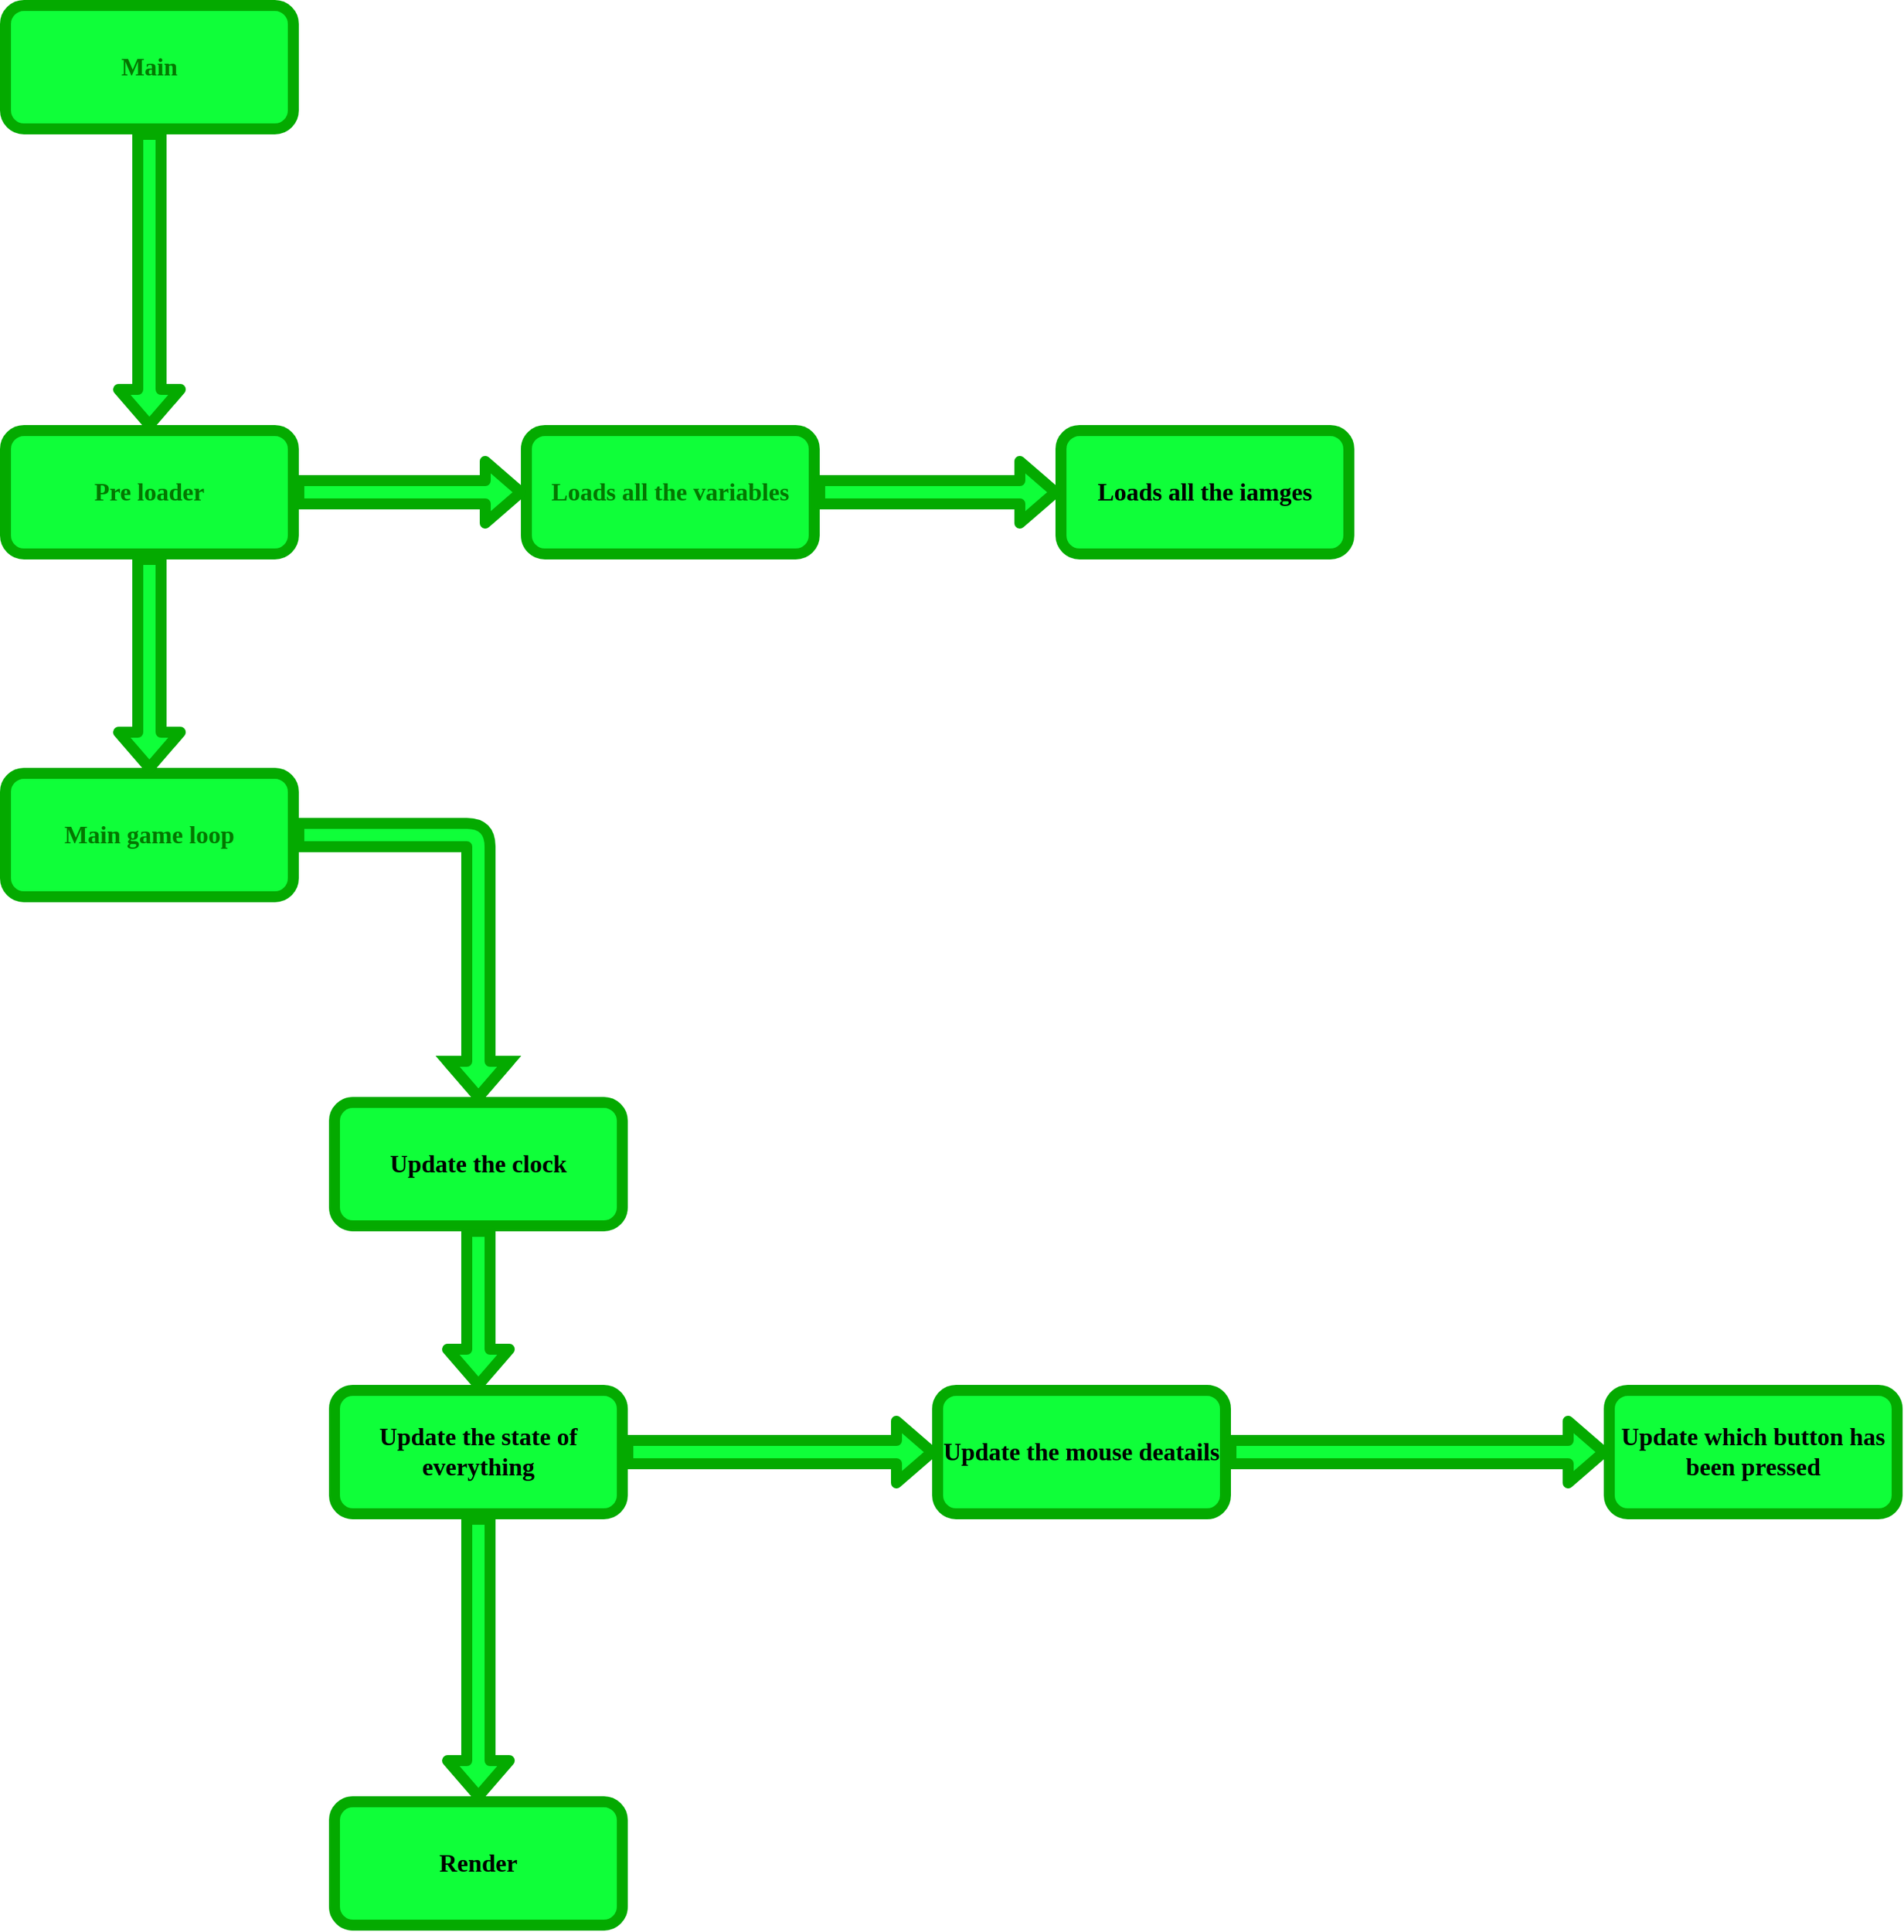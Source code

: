<mxfile>
    <diagram id="Zv4zjKfb6yxyolBKpF5p" name="Page-1">
        <mxGraphModel dx="632" dy="954" grid="1" gridSize="10" guides="1" tooltips="1" connect="1" arrows="1" fold="1" page="0" pageScale="1" pageWidth="850" pageHeight="1100" math="0" shadow="0">
            <root>
                <mxCell id="0"/>
                <mxCell id="1" parent="0"/>
                <mxCell id="2" value="&lt;b&gt;&lt;font style=&quot;font-size: 18px; color: rgb(4, 119, 0);&quot; face=&quot;Times New Roman&quot;&gt;Main game loop&lt;/font&gt;&lt;/b&gt;" style="rounded=1;whiteSpace=wrap;html=1;strokeWidth=8;strokeColor=#04AA00;fillColor=#0FFF39;" parent="1" vertex="1">
                    <mxGeometry x="430" y="390" width="210" height="90" as="geometry"/>
                </mxCell>
                <mxCell id="3" value="" style="shape=flexArrow;endArrow=classic;html=1;rounded=1;strokeColor=#04AA00;strokeWidth=8;align=center;verticalAlign=middle;fontFamily=Helvetica;fontSize=12;fontColor=default;fillColor=#0FFF39;exitX=1;exitY=0.5;exitDx=0;exitDy=0;entryX=0.5;entryY=0;entryDx=0;entryDy=0;" parent="1" source="2" target="10" edge="1">
                    <mxGeometry width="50" height="50" relative="1" as="geometry">
                        <mxPoint x="660" y="510" as="sourcePoint"/>
                        <mxPoint x="780" y="630" as="targetPoint"/>
                        <Array as="points">
                            <mxPoint x="775" y="435"/>
                        </Array>
                    </mxGeometry>
                </mxCell>
                <mxCell id="4" value="&lt;b&gt;&lt;font style=&quot;font-size: 18px; color: rgb(4, 119, 0);&quot; face=&quot;Times New Roman&quot;&gt;Pre loader&lt;/font&gt;&lt;/b&gt;" style="rounded=1;whiteSpace=wrap;html=1;strokeWidth=8;strokeColor=#04AA00;fillColor=#0FFF39;" parent="1" vertex="1">
                    <mxGeometry x="430" y="140" width="210" height="90" as="geometry"/>
                </mxCell>
                <mxCell id="5" value="" style="shape=flexArrow;endArrow=classic;html=1;rounded=1;strokeColor=#04AA00;strokeWidth=8;align=center;verticalAlign=middle;fontFamily=Helvetica;fontSize=12;fontColor=default;fillColor=#0FFF39;exitX=0.5;exitY=1;exitDx=0;exitDy=0;" parent="1" source="4" target="2" edge="1">
                    <mxGeometry width="50" height="50" relative="1" as="geometry">
                        <mxPoint x="550" y="400" as="sourcePoint"/>
                        <mxPoint x="600" y="350" as="targetPoint"/>
                    </mxGeometry>
                </mxCell>
                <mxCell id="6" value="&lt;font face=&quot;Times New Roman&quot; color=&quot;#047700&quot;&gt;&lt;span style=&quot;font-size: 18px;&quot;&gt;&lt;b&gt;Loads all the variables&lt;/b&gt;&lt;/span&gt;&lt;/font&gt;" style="rounded=1;whiteSpace=wrap;html=1;strokeWidth=8;strokeColor=#04AA00;fillColor=#0FFF39;" parent="1" vertex="1">
                    <mxGeometry x="810" y="140" width="210" height="90" as="geometry"/>
                </mxCell>
                <mxCell id="7" value="" style="shape=flexArrow;endArrow=classic;html=1;rounded=1;strokeColor=#04AA00;strokeWidth=8;align=center;verticalAlign=middle;fontFamily=Helvetica;fontSize=12;fontColor=default;fillColor=#0FFF39;exitX=1;exitY=0.5;exitDx=0;exitDy=0;entryX=0;entryY=0.5;entryDx=0;entryDy=0;" parent="1" source="4" target="6" edge="1">
                    <mxGeometry width="50" height="50" relative="1" as="geometry">
                        <mxPoint x="950" y="410" as="sourcePoint"/>
                        <mxPoint x="935" y="400" as="targetPoint"/>
                    </mxGeometry>
                </mxCell>
                <mxCell id="8" value="&lt;div&gt;&lt;font face=&quot;Times New Roman&quot;&gt;&lt;span style=&quot;font-size: 18px;&quot;&gt;&lt;b&gt;Loads all the iamges&lt;/b&gt;&lt;/span&gt;&lt;/font&gt;&lt;/div&gt;" style="rounded=1;whiteSpace=wrap;html=1;strokeWidth=8;strokeColor=#04AA00;fillColor=#0FFF39;" parent="1" vertex="1">
                    <mxGeometry x="1200" y="140" width="210" height="90" as="geometry"/>
                </mxCell>
                <mxCell id="9" value="" style="shape=flexArrow;endArrow=classic;html=1;rounded=1;strokeColor=#04AA00;strokeWidth=8;align=center;verticalAlign=middle;fontFamily=Helvetica;fontSize=12;fontColor=default;fillColor=#0FFF39;exitX=1;exitY=0.5;exitDx=0;exitDy=0;entryX=0;entryY=0.5;entryDx=0;entryDy=0;" parent="1" source="6" target="8" edge="1">
                    <mxGeometry width="50" height="50" relative="1" as="geometry">
                        <mxPoint x="1120" y="205" as="sourcePoint"/>
                        <mxPoint x="1415" y="420" as="targetPoint"/>
                    </mxGeometry>
                </mxCell>
                <mxCell id="10" value="&lt;font face=&quot;Times New Roman&quot;&gt;&lt;span style=&quot;font-size: 18px;&quot;&gt;&lt;b&gt;Update the clock&lt;/b&gt;&lt;/span&gt;&lt;/font&gt;" style="rounded=1;whiteSpace=wrap;html=1;strokeWidth=8;strokeColor=#04AA00;fillColor=#0FFF39;" parent="1" vertex="1">
                    <mxGeometry x="670" y="630" width="210" height="90" as="geometry"/>
                </mxCell>
                <mxCell id="11" value="&lt;font face=&quot;Times New Roman&quot;&gt;&lt;span style=&quot;font-size: 18px;&quot;&gt;&lt;b&gt;Update the state of everything&lt;/b&gt;&lt;/span&gt;&lt;/font&gt;" style="rounded=1;whiteSpace=wrap;html=1;strokeWidth=8;strokeColor=#04AA00;fillColor=#0FFF39;" parent="1" vertex="1">
                    <mxGeometry x="670" y="840" width="210" height="90" as="geometry"/>
                </mxCell>
                <mxCell id="12" value="" style="shape=flexArrow;endArrow=classic;html=1;rounded=1;strokeColor=#04AA00;strokeWidth=8;align=center;verticalAlign=middle;fontFamily=Helvetica;fontSize=12;fontColor=default;fillColor=#0FFF39;entryX=0.5;entryY=0;entryDx=0;entryDy=0;" parent="1" source="10" target="11" edge="1">
                    <mxGeometry width="50" height="50" relative="1" as="geometry">
                        <mxPoint x="740" y="860" as="sourcePoint"/>
                        <mxPoint x="830" y="880" as="targetPoint"/>
                    </mxGeometry>
                </mxCell>
                <mxCell id="13" value="&lt;font face=&quot;Times New Roman&quot;&gt;&lt;span style=&quot;font-size: 18px;&quot;&gt;&lt;b&gt;Update the mouse deatails&lt;/b&gt;&lt;/span&gt;&lt;/font&gt;" style="rounded=1;whiteSpace=wrap;html=1;strokeWidth=8;strokeColor=#04AA00;fillColor=#0FFF39;" parent="1" vertex="1">
                    <mxGeometry x="1110" y="840" width="210" height="90" as="geometry"/>
                </mxCell>
                <mxCell id="14" value="" style="shape=flexArrow;endArrow=classic;html=1;rounded=1;strokeColor=#04AA00;strokeWidth=8;align=center;verticalAlign=middle;fontFamily=Helvetica;fontSize=12;fontColor=default;fillColor=#0FFF39;entryX=0;entryY=0.5;entryDx=0;entryDy=0;exitX=1;exitY=0.5;exitDx=0;exitDy=0;" parent="1" source="11" target="13" edge="1">
                    <mxGeometry width="50" height="50" relative="1" as="geometry">
                        <mxPoint x="1215" y="810" as="sourcePoint"/>
                        <mxPoint x="1270" y="970" as="targetPoint"/>
                    </mxGeometry>
                </mxCell>
                <mxCell id="15" value="&lt;font face=&quot;Times New Roman&quot; color=&quot;#047700&quot;&gt;&lt;span style=&quot;font-size: 18px;&quot;&gt;&lt;b&gt;Main&lt;/b&gt;&lt;/span&gt;&lt;/font&gt;" style="rounded=1;whiteSpace=wrap;html=1;strokeWidth=8;strokeColor=#04AA00;fillColor=#0FFF39;" parent="1" vertex="1">
                    <mxGeometry x="430" y="-170" width="210" height="90" as="geometry"/>
                </mxCell>
                <mxCell id="16" value="" style="shape=flexArrow;endArrow=classic;html=1;rounded=1;strokeColor=#04AA00;strokeWidth=8;align=center;verticalAlign=middle;fontFamily=Helvetica;fontSize=12;fontColor=default;fillColor=#0FFF39;exitX=0.5;exitY=1;exitDx=0;exitDy=0;entryX=0.5;entryY=0;entryDx=0;entryDy=0;" parent="1" source="15" target="4" edge="1">
                    <mxGeometry width="50" height="50" relative="1" as="geometry">
                        <mxPoint x="620" y="30" as="sourcePoint"/>
                        <mxPoint x="595" y="130" as="targetPoint"/>
                    </mxGeometry>
                </mxCell>
                <mxCell id="17" value="&lt;font face=&quot;Times New Roman&quot;&gt;&lt;span style=&quot;font-size: 18px;&quot;&gt;&lt;b&gt;Render&lt;/b&gt;&lt;/span&gt;&lt;/font&gt;" style="rounded=1;whiteSpace=wrap;html=1;strokeWidth=8;strokeColor=#04AA00;fillColor=#0FFF39;" parent="1" vertex="1">
                    <mxGeometry x="670" y="1140" width="210" height="90" as="geometry"/>
                </mxCell>
                <mxCell id="18" value="" style="shape=flexArrow;endArrow=classic;html=1;rounded=1;strokeColor=#04AA00;strokeWidth=8;align=center;verticalAlign=middle;fontFamily=Helvetica;fontSize=12;fontColor=default;fillColor=#0FFF39;exitX=0.5;exitY=1;exitDx=0;exitDy=0;entryX=0.5;entryY=0;entryDx=0;entryDy=0;" parent="1" source="11" target="17" edge="1">
                    <mxGeometry width="50" height="50" relative="1" as="geometry">
                        <mxPoint x="795" y="990" as="sourcePoint"/>
                        <mxPoint x="775" y="1090" as="targetPoint"/>
                    </mxGeometry>
                </mxCell>
                <mxCell id="19" value="&lt;font face=&quot;Times New Roman&quot;&gt;&lt;span style=&quot;font-size: 18px;&quot;&gt;&lt;b&gt;Update which button has been pressed&lt;/b&gt;&lt;/span&gt;&lt;/font&gt;" style="rounded=1;whiteSpace=wrap;html=1;strokeWidth=8;strokeColor=#04AA00;fillColor=#0FFF39;" parent="1" vertex="1">
                    <mxGeometry x="1600" y="840" width="210" height="90" as="geometry"/>
                </mxCell>
                <mxCell id="20" value="" style="shape=flexArrow;endArrow=classic;html=1;rounded=1;strokeColor=#04AA00;strokeWidth=8;align=center;verticalAlign=middle;fontFamily=Helvetica;fontSize=12;fontColor=default;fillColor=#0FFF39;entryX=0;entryY=0.5;entryDx=0;entryDy=0;exitX=1;exitY=0.5;exitDx=0;exitDy=0;" parent="1" source="13" target="19" edge="1">
                    <mxGeometry width="50" height="50" relative="1" as="geometry">
                        <mxPoint x="1360" y="895" as="sourcePoint"/>
                        <mxPoint x="1750" y="980" as="targetPoint"/>
                    </mxGeometry>
                </mxCell>
            </root>
        </mxGraphModel>
    </diagram>
</mxfile>